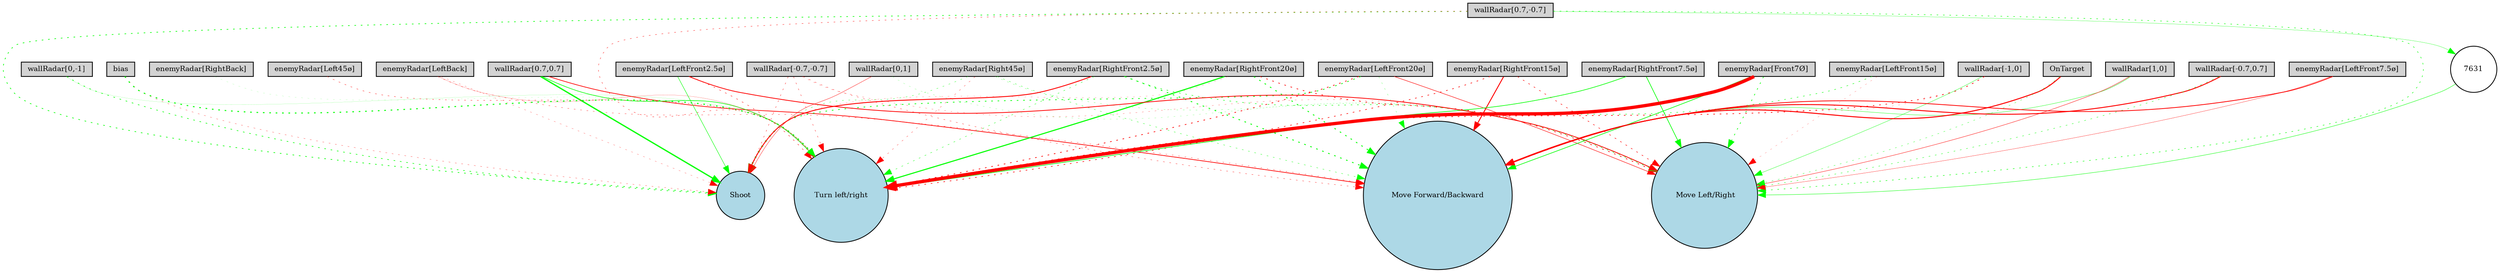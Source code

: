 digraph {
	node [fontsize=9 height=0.2 shape=circle width=0.2]
	"wallRadar[1,0]" [fillcolor=lightgray shape=box style=filled]
	"wallRadar[0,1]" [fillcolor=lightgray shape=box style=filled]
	"wallRadar[-1,0]" [fillcolor=lightgray shape=box style=filled]
	"wallRadar[0,-1]" [fillcolor=lightgray shape=box style=filled]
	"wallRadar[0.7,0.7]" [fillcolor=lightgray shape=box style=filled]
	"wallRadar[-0.7,0.7]" [fillcolor=lightgray shape=box style=filled]
	"wallRadar[-0.7,-0.7]" [fillcolor=lightgray shape=box style=filled]
	"wallRadar[0.7,-0.7]" [fillcolor=lightgray shape=box style=filled]
	"enemyRadar[RightBack]" [fillcolor=lightgray shape=box style=filled]
	"enemyRadar[LeftBack]" [fillcolor=lightgray shape=box style=filled]
	"enemyRadar[Right45ø]" [fillcolor=lightgray shape=box style=filled]
	"enemyRadar[Left45ø]" [fillcolor=lightgray shape=box style=filled]
	"enemyRadar[RightFront20ø]" [fillcolor=lightgray shape=box style=filled]
	"enemyRadar[LeftFront20ø]" [fillcolor=lightgray shape=box style=filled]
	"enemyRadar[RightFront15ø]" [fillcolor=lightgray shape=box style=filled]
	"enemyRadar[LeftFront15ø]" [fillcolor=lightgray shape=box style=filled]
	"enemyRadar[RightFront7.5ø]" [fillcolor=lightgray shape=box style=filled]
	"enemyRadar[LeftFront7.5ø]" [fillcolor=lightgray shape=box style=filled]
	"enemyRadar[RightFront2.5ø]" [fillcolor=lightgray shape=box style=filled]
	"enemyRadar[LeftFront2.5ø]" [fillcolor=lightgray shape=box style=filled]
	"enemyRadar[Front7Ø]" [fillcolor=lightgray shape=box style=filled]
	OnTarget [fillcolor=lightgray shape=box style=filled]
	bias [fillcolor=lightgray shape=box style=filled]
	Shoot [fillcolor=lightblue style=filled]
	"Move Forward/Backward" [fillcolor=lightblue style=filled]
	" Move Left/Right" [fillcolor=lightblue style=filled]
	"Turn left/right" [fillcolor=lightblue style=filled]
	7631 [fillcolor=white style=filled]
	"wallRadar[1,0]" -> "Move Forward/Backward" [color=green penwidth=0.3899705952638344 style=solid]
	"wallRadar[0,1]" -> Shoot [color=red penwidth=0.38096024655878136 style=solid]
	"wallRadar[0,1]" -> " Move Left/Right" [color=green penwidth=0.17975869544652706 style=dotted]
	"wallRadar[-1,0]" -> "Move Forward/Backward" [color=red penwidth=0.2064841927217466 style=dotted]
	"wallRadar[-1,0]" -> " Move Left/Right" [color=green penwidth=0.3652517898374308 style=solid]
	"wallRadar[-1,0]" -> "Turn left/right" [color=red penwidth=0.7963845439314027 style=dotted]
	"wallRadar[0,-1]" -> Shoot [color=green penwidth=0.7243342565988811 style=dotted]
	"wallRadar[0,-1]" -> "Turn left/right" [color=green penwidth=0.10772448852572916 style=solid]
	"wallRadar[0.7,0.7]" -> Shoot [color=green penwidth=1.572731623516649 style=solid]
	"wallRadar[0.7,0.7]" -> "Move Forward/Backward" [color=red penwidth=0.8359912998140345 style=solid]
	"wallRadar[0.7,0.7]" -> "Turn left/right" [color=green penwidth=0.7045509922877073 style=solid]
	"wallRadar[-0.7,0.7]" -> "Move Forward/Backward" [color=red penwidth=1.131511431683907 style=solid]
	"wallRadar[-0.7,0.7]" -> " Move Left/Right" [color=green penwidth=0.4510266658267523 style=dotted]
	"wallRadar[-0.7,-0.7]" -> Shoot [color=red penwidth=0.39712580697851585 style=dotted]
	"wallRadar[-0.7,-0.7]" -> "Move Forward/Backward" [color=red penwidth=0.3624586463454349 style=dotted]
	"wallRadar[-0.7,-0.7]" -> " Move Left/Right" [color=red penwidth=0.24038050144887288 style=dotted]
	"wallRadar[-0.7,-0.7]" -> "Turn left/right" [color=red penwidth=0.38291617269192657 style=dotted]
	"wallRadar[0.7,-0.7]" -> Shoot [color=green penwidth=0.80248741684573 style=dotted]
	"wallRadar[0.7,-0.7]" -> " Move Left/Right" [color=green penwidth=0.6020940771274175 style=dotted]
	"wallRadar[0.7,-0.7]" -> "Turn left/right" [color=red penwidth=0.4207452395089717 style=dotted]
	"enemyRadar[RightBack]" -> "Turn left/right" [color=green penwidth=0.1137479772318824 style=dotted]
	"enemyRadar[LeftBack]" -> Shoot [color=red penwidth=0.24128621372659254 style=dotted]
	"enemyRadar[LeftBack]" -> "Turn left/right" [color=red penwidth=0.17159988266330112 style=solid]
	"enemyRadar[Right45ø]" -> Shoot [color=green penwidth=0.3673055018876098 style=dotted]
	"enemyRadar[Right45ø]" -> "Move Forward/Backward" [color=green penwidth=0.39876967882972847 style=dotted]
	"enemyRadar[Right45ø]" -> " Move Left/Right" [color=green penwidth=0.23219881768407288 style=dotted]
	"enemyRadar[Right45ø]" -> "Turn left/right" [color=red penwidth=0.31742834278245824 style=dotted]
	"enemyRadar[Left45ø]" -> "Turn left/right" [color=red penwidth=0.4086227849954096 style=dotted]
	"enemyRadar[RightFront20ø]" -> Shoot [color=red penwidth=0.18073507487990778 style=dotted]
	"enemyRadar[RightFront20ø]" -> "Move Forward/Backward" [color=green penwidth=1.0682023049328009 style=dotted]
	"enemyRadar[RightFront20ø]" -> " Move Left/Right" [color=red penwidth=0.8252586915294168 style=dotted]
	"enemyRadar[RightFront20ø]" -> "Turn left/right" [color=green penwidth=1.3167885817319127 style=solid]
	"enemyRadar[LeftFront20ø]" -> Shoot [color=green penwidth=0.9095604244094149 style=dotted]
	"enemyRadar[LeftFront20ø]" -> "Move Forward/Backward" [color=green penwidth=0.2455901964563227 style=dotted]
	"enemyRadar[LeftFront20ø]" -> " Move Left/Right" [color=red penwidth=0.5508257378076119 style=solid]
	"enemyRadar[LeftFront20ø]" -> "Turn left/right" [color=red penwidth=0.8653423977591449 style=dotted]
	"enemyRadar[RightFront15ø]" -> "Move Forward/Backward" [color=red penwidth=1.1145525661783815 style=solid]
	"enemyRadar[RightFront15ø]" -> " Move Left/Right" [color=red penwidth=0.6277081305635275 style=dotted]
	"enemyRadar[RightFront15ø]" -> "Turn left/right" [color=red penwidth=0.7439967238769426 style=dotted]
	"enemyRadar[LeftFront15ø]" -> " Move Left/Right" [color=red penwidth=0.1890086033765745 style=dotted]
	"enemyRadar[LeftFront15ø]" -> "Turn left/right" [color=green penwidth=0.5570792384270723 style=dotted]
	"enemyRadar[RightFront7.5ø]" -> " Move Left/Right" [color=green penwidth=0.7895904630472353 style=solid]
	"enemyRadar[RightFront7.5ø]" -> "Turn left/right" [color=green penwidth=0.7595407973991649 style=solid]
	"enemyRadar[LeftFront7.5ø]" -> "Move Forward/Backward" [color=red penwidth=0.9409470323052815 style=solid]
	"enemyRadar[LeftFront7.5ø]" -> " Move Left/Right" [color=red penwidth=0.31240076438417896 style=solid]
	"enemyRadar[RightFront2.5ø]" -> Shoot [color=red penwidth=1.0809455057912039 style=solid]
	"enemyRadar[RightFront2.5ø]" -> "Move Forward/Backward" [color=green penwidth=1.0835166617626921 style=dotted]
	"enemyRadar[RightFront2.5ø]" -> " Move Left/Right" [color=green penwidth=0.5983175794544923 style=dotted]
	"enemyRadar[RightFront2.5ø]" -> "Turn left/right" [color=green penwidth=0.43939760671960826 style=dotted]
	"enemyRadar[LeftFront2.5ø]" -> Shoot [color=green penwidth=0.552544278051665 style=solid]
	"enemyRadar[LeftFront2.5ø]" -> "Turn left/right" [color=red penwidth=0.4996821673468609 style=dotted]
	"enemyRadar[Front7Ø]" -> " Move Left/Right" [color=green penwidth=0.7596604069010787 style=dotted]
	"enemyRadar[Front7Ø]" -> "Turn left/right" [color=red penwidth=4.128562797535856 style=solid]
	OnTarget -> "Move Forward/Backward" [color=red penwidth=1.2160007558164496 style=solid]
	OnTarget -> " Move Left/Right" [color=green penwidth=0.36488953353595943 style=dotted]
	bias -> Shoot [color=red penwidth=0.2941558597698304 style=dotted]
	bias -> "Turn left/right" [color=green penwidth=1.2558931275745069 style=dotted]
	"enemyRadar[Front7Ø]" -> "Move Forward/Backward" [color=green penwidth=0.7533371844189337 style=solid]
	"enemyRadar[LeftBack]" -> "Move Forward/Backward" [color=red penwidth=0.33789480303393005 style=dotted]
	"enemyRadar[LeftFront2.5ø]" -> " Move Left/Right" [color=red penwidth=0.932714384115073 style=solid]
	"wallRadar[0.7,-0.7]" -> 7631 [color=green penwidth=0.28628177644561353 style=solid]
	7631 -> " Move Left/Right" [color=green penwidth=0.4670086426045844 style=solid]
	"wallRadar[1,0]" -> " Move Left/Right" [color=red penwidth=0.44436395309753696 style=solid]
}
